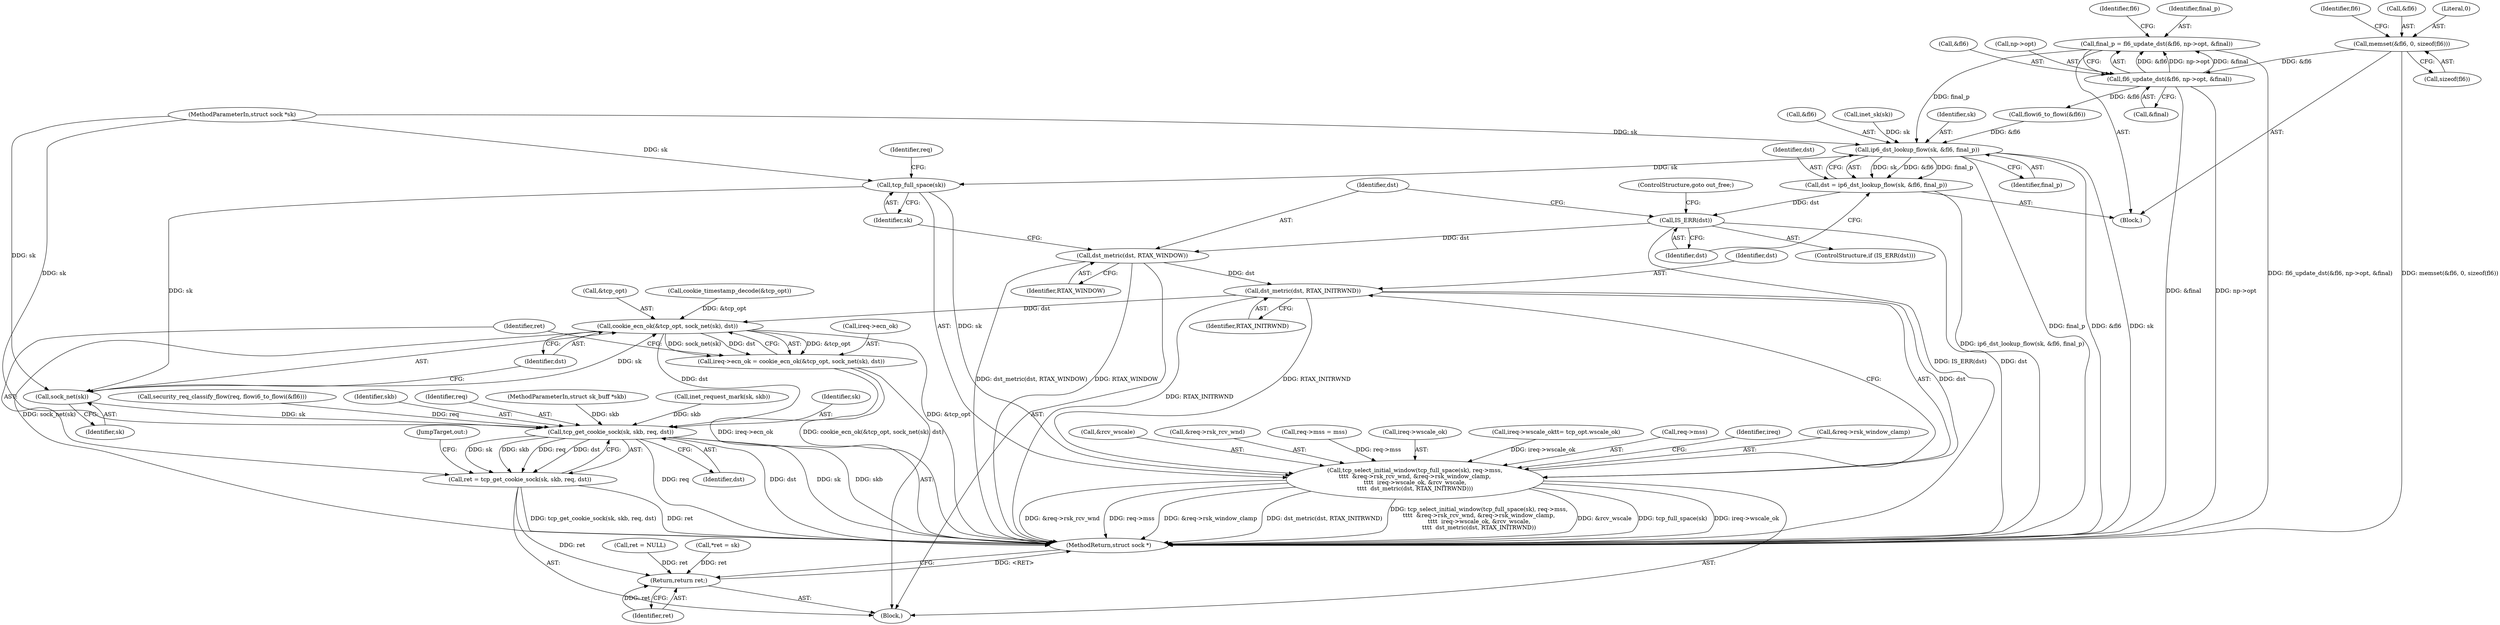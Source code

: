 digraph "1_linux_45f6fad84cc305103b28d73482b344d7f5b76f39_14@del" {
"1000443" [label="(Call,final_p = fl6_update_dst(&fl6, np->opt, &final))"];
"1000445" [label="(Call,fl6_update_dst(&fl6, np->opt, &final))"];
"1000425" [label="(Call,memset(&fl6, 0, sizeof(fl6)))"];
"1000496" [label="(Call,ip6_dst_lookup_flow(sk, &fl6, final_p))"];
"1000494" [label="(Call,dst = ip6_dst_lookup_flow(sk, &fl6, final_p))"];
"1000502" [label="(Call,IS_ERR(dst))"];
"1000505" [label="(Call,dst_metric(dst, RTAX_WINDOW))"];
"1000527" [label="(Call,dst_metric(dst, RTAX_INITRWND))"];
"1000508" [label="(Call,tcp_select_initial_window(tcp_full_space(sk), req->mss,\n\t\t\t\t  &req->rsk_rcv_wnd, &req->rsk_window_clamp,\n\t\t\t\t  ireq->wscale_ok, &rcv_wscale,\n\t\t\t\t  dst_metric(dst, RTAX_INITRWND)))"];
"1000539" [label="(Call,cookie_ecn_ok(&tcp_opt, sock_net(sk), dst))"];
"1000535" [label="(Call,ireq->ecn_ok = cookie_ecn_ok(&tcp_opt, sock_net(sk), dst))"];
"1000547" [label="(Call,tcp_get_cookie_sock(sk, skb, req, dst))"];
"1000545" [label="(Call,ret = tcp_get_cookie_sock(sk, skb, req, dst))"];
"1000553" [label="(Return,return ret;)"];
"1000509" [label="(Call,tcp_full_space(sk))"];
"1000542" [label="(Call,sock_net(sk))"];
"1000527" [label="(Call,dst_metric(dst, RTAX_INITRWND))"];
"1000545" [label="(Call,ret = tcp_get_cookie_sock(sk, skb, req, dst))"];
"1000498" [label="(Call,&fl6)"];
"1000428" [label="(Literal,0)"];
"1000553" [label="(Return,return ret;)"];
"1000554" [label="(Identifier,ret)"];
"1000542" [label="(Call,sock_net(sk))"];
"1000425" [label="(Call,memset(&fl6, 0, sizeof(fl6)))"];
"1000504" [label="(ControlStructure,goto out_free;)"];
"1000551" [label="(Identifier,dst)"];
"1000455" [label="(Identifier,fl6)"];
"1000433" [label="(Identifier,fl6)"];
"1000510" [label="(Identifier,sk)"];
"1000535" [label="(Call,ireq->ecn_ok = cookie_ecn_ok(&tcp_opt, sock_net(sk), dst))"];
"1000426" [label="(Call,&fl6)"];
"1000507" [label="(Identifier,RTAX_WINDOW)"];
"1000502" [label="(Call,IS_ERR(dst))"];
"1000525" [label="(Call,&rcv_wscale)"];
"1000494" [label="(Call,dst = ip6_dst_lookup_flow(sk, &fl6, final_p))"];
"1000508" [label="(Call,tcp_select_initial_window(tcp_full_space(sk), req->mss,\n\t\t\t\t  &req->rsk_rcv_wnd, &req->rsk_window_clamp,\n\t\t\t\t  ireq->wscale_ok, &rcv_wscale,\n\t\t\t\t  dst_metric(dst, RTAX_INITRWND)))"];
"1000106" [label="(Block,)"];
"1000351" [label="(Call,inet_request_mark(sk, skb))"];
"1000539" [label="(Call,cookie_ecn_ok(&tcp_opt, sock_net(sk), dst))"];
"1000514" [label="(Call,&req->rsk_rcv_wnd)"];
"1000529" [label="(Identifier,RTAX_INITRWND)"];
"1000231" [label="(Call,req->mss = mss)"];
"1000495" [label="(Identifier,dst)"];
"1000548" [label="(Identifier,sk)"];
"1000540" [label="(Call,&tcp_opt)"];
"1000522" [label="(Call,ireq->wscale_ok)"];
"1000445" [label="(Call,fl6_update_dst(&fl6, np->opt, &final))"];
"1000552" [label="(JumpTarget,out:)"];
"1000503" [label="(Identifier,dst)"];
"1000446" [label="(Call,&fl6)"];
"1000373" [label="(Call,ireq->wscale_ok\t\t= tcp_opt.wscale_ok)"];
"1000421" [label="(Block,)"];
"1000547" [label="(Call,tcp_get_cookie_sock(sk, skb, req, dst))"];
"1000512" [label="(Identifier,req)"];
"1000550" [label="(Identifier,req)"];
"1000198" [label="(Call,ret = NULL)"];
"1000194" [label="(Call,cookie_timestamp_decode(&tcp_opt))"];
"1000506" [label="(Identifier,dst)"];
"1000444" [label="(Identifier,final_p)"];
"1000496" [label="(Call,ip6_dst_lookup_flow(sk, &fl6, final_p))"];
"1000546" [label="(Identifier,ret)"];
"1000105" [label="(MethodParameterIn,struct sk_buff *skb)"];
"1000528" [label="(Identifier,dst)"];
"1000501" [label="(ControlStructure,if (IS_ERR(dst)))"];
"1000104" [label="(MethodParameterIn,struct sock *sk)"];
"1000448" [label="(Call,np->opt)"];
"1000511" [label="(Call,req->mss)"];
"1000532" [label="(Identifier,ireq)"];
"1000135" [label="(Call,*ret = sk)"];
"1000489" [label="(Call,security_req_classify_flow(req, flowi6_to_flowi(&fl6)))"];
"1000560" [label="(MethodReturn,struct sock *)"];
"1000518" [label="(Call,&req->rsk_window_clamp)"];
"1000549" [label="(Identifier,skb)"];
"1000451" [label="(Call,&final)"];
"1000491" [label="(Call,flowi6_to_flowi(&fl6))"];
"1000509" [label="(Call,tcp_full_space(sk))"];
"1000543" [label="(Identifier,sk)"];
"1000505" [label="(Call,dst_metric(dst, RTAX_WINDOW))"];
"1000536" [label="(Call,ireq->ecn_ok)"];
"1000429" [label="(Call,sizeof(fl6))"];
"1000486" [label="(Call,inet_sk(sk))"];
"1000443" [label="(Call,final_p = fl6_update_dst(&fl6, np->opt, &final))"];
"1000497" [label="(Identifier,sk)"];
"1000500" [label="(Identifier,final_p)"];
"1000544" [label="(Identifier,dst)"];
"1000443" -> "1000421"  [label="AST: "];
"1000443" -> "1000445"  [label="CFG: "];
"1000444" -> "1000443"  [label="AST: "];
"1000445" -> "1000443"  [label="AST: "];
"1000455" -> "1000443"  [label="CFG: "];
"1000443" -> "1000560"  [label="DDG: fl6_update_dst(&fl6, np->opt, &final)"];
"1000445" -> "1000443"  [label="DDG: &fl6"];
"1000445" -> "1000443"  [label="DDG: np->opt"];
"1000445" -> "1000443"  [label="DDG: &final"];
"1000443" -> "1000496"  [label="DDG: final_p"];
"1000445" -> "1000451"  [label="CFG: "];
"1000446" -> "1000445"  [label="AST: "];
"1000448" -> "1000445"  [label="AST: "];
"1000451" -> "1000445"  [label="AST: "];
"1000445" -> "1000560"  [label="DDG: &final"];
"1000445" -> "1000560"  [label="DDG: np->opt"];
"1000425" -> "1000445"  [label="DDG: &fl6"];
"1000445" -> "1000491"  [label="DDG: &fl6"];
"1000425" -> "1000421"  [label="AST: "];
"1000425" -> "1000429"  [label="CFG: "];
"1000426" -> "1000425"  [label="AST: "];
"1000428" -> "1000425"  [label="AST: "];
"1000429" -> "1000425"  [label="AST: "];
"1000433" -> "1000425"  [label="CFG: "];
"1000425" -> "1000560"  [label="DDG: memset(&fl6, 0, sizeof(fl6))"];
"1000496" -> "1000494"  [label="AST: "];
"1000496" -> "1000500"  [label="CFG: "];
"1000497" -> "1000496"  [label="AST: "];
"1000498" -> "1000496"  [label="AST: "];
"1000500" -> "1000496"  [label="AST: "];
"1000494" -> "1000496"  [label="CFG: "];
"1000496" -> "1000560"  [label="DDG: &fl6"];
"1000496" -> "1000560"  [label="DDG: sk"];
"1000496" -> "1000560"  [label="DDG: final_p"];
"1000496" -> "1000494"  [label="DDG: sk"];
"1000496" -> "1000494"  [label="DDG: &fl6"];
"1000496" -> "1000494"  [label="DDG: final_p"];
"1000486" -> "1000496"  [label="DDG: sk"];
"1000104" -> "1000496"  [label="DDG: sk"];
"1000491" -> "1000496"  [label="DDG: &fl6"];
"1000496" -> "1000509"  [label="DDG: sk"];
"1000494" -> "1000421"  [label="AST: "];
"1000495" -> "1000494"  [label="AST: "];
"1000503" -> "1000494"  [label="CFG: "];
"1000494" -> "1000560"  [label="DDG: ip6_dst_lookup_flow(sk, &fl6, final_p)"];
"1000494" -> "1000502"  [label="DDG: dst"];
"1000502" -> "1000501"  [label="AST: "];
"1000502" -> "1000503"  [label="CFG: "];
"1000503" -> "1000502"  [label="AST: "];
"1000504" -> "1000502"  [label="CFG: "];
"1000506" -> "1000502"  [label="CFG: "];
"1000502" -> "1000560"  [label="DDG: dst"];
"1000502" -> "1000560"  [label="DDG: IS_ERR(dst)"];
"1000502" -> "1000505"  [label="DDG: dst"];
"1000505" -> "1000106"  [label="AST: "];
"1000505" -> "1000507"  [label="CFG: "];
"1000506" -> "1000505"  [label="AST: "];
"1000507" -> "1000505"  [label="AST: "];
"1000510" -> "1000505"  [label="CFG: "];
"1000505" -> "1000560"  [label="DDG: RTAX_WINDOW"];
"1000505" -> "1000560"  [label="DDG: dst_metric(dst, RTAX_WINDOW)"];
"1000505" -> "1000527"  [label="DDG: dst"];
"1000527" -> "1000508"  [label="AST: "];
"1000527" -> "1000529"  [label="CFG: "];
"1000528" -> "1000527"  [label="AST: "];
"1000529" -> "1000527"  [label="AST: "];
"1000508" -> "1000527"  [label="CFG: "];
"1000527" -> "1000560"  [label="DDG: RTAX_INITRWND"];
"1000527" -> "1000508"  [label="DDG: dst"];
"1000527" -> "1000508"  [label="DDG: RTAX_INITRWND"];
"1000527" -> "1000539"  [label="DDG: dst"];
"1000508" -> "1000106"  [label="AST: "];
"1000509" -> "1000508"  [label="AST: "];
"1000511" -> "1000508"  [label="AST: "];
"1000514" -> "1000508"  [label="AST: "];
"1000518" -> "1000508"  [label="AST: "];
"1000522" -> "1000508"  [label="AST: "];
"1000525" -> "1000508"  [label="AST: "];
"1000532" -> "1000508"  [label="CFG: "];
"1000508" -> "1000560"  [label="DDG: &rcv_wscale"];
"1000508" -> "1000560"  [label="DDG: tcp_full_space(sk)"];
"1000508" -> "1000560"  [label="DDG: ireq->wscale_ok"];
"1000508" -> "1000560"  [label="DDG: &req->rsk_rcv_wnd"];
"1000508" -> "1000560"  [label="DDG: req->mss"];
"1000508" -> "1000560"  [label="DDG: &req->rsk_window_clamp"];
"1000508" -> "1000560"  [label="DDG: dst_metric(dst, RTAX_INITRWND)"];
"1000508" -> "1000560"  [label="DDG: tcp_select_initial_window(tcp_full_space(sk), req->mss,\n\t\t\t\t  &req->rsk_rcv_wnd, &req->rsk_window_clamp,\n\t\t\t\t  ireq->wscale_ok, &rcv_wscale,\n\t\t\t\t  dst_metric(dst, RTAX_INITRWND))"];
"1000509" -> "1000508"  [label="DDG: sk"];
"1000231" -> "1000508"  [label="DDG: req->mss"];
"1000373" -> "1000508"  [label="DDG: ireq->wscale_ok"];
"1000539" -> "1000535"  [label="AST: "];
"1000539" -> "1000544"  [label="CFG: "];
"1000540" -> "1000539"  [label="AST: "];
"1000542" -> "1000539"  [label="AST: "];
"1000544" -> "1000539"  [label="AST: "];
"1000535" -> "1000539"  [label="CFG: "];
"1000539" -> "1000560"  [label="DDG: &tcp_opt"];
"1000539" -> "1000560"  [label="DDG: sock_net(sk)"];
"1000539" -> "1000535"  [label="DDG: &tcp_opt"];
"1000539" -> "1000535"  [label="DDG: sock_net(sk)"];
"1000539" -> "1000535"  [label="DDG: dst"];
"1000194" -> "1000539"  [label="DDG: &tcp_opt"];
"1000542" -> "1000539"  [label="DDG: sk"];
"1000539" -> "1000547"  [label="DDG: dst"];
"1000535" -> "1000106"  [label="AST: "];
"1000536" -> "1000535"  [label="AST: "];
"1000546" -> "1000535"  [label="CFG: "];
"1000535" -> "1000560"  [label="DDG: ireq->ecn_ok"];
"1000535" -> "1000560"  [label="DDG: cookie_ecn_ok(&tcp_opt, sock_net(sk), dst)"];
"1000547" -> "1000545"  [label="AST: "];
"1000547" -> "1000551"  [label="CFG: "];
"1000548" -> "1000547"  [label="AST: "];
"1000549" -> "1000547"  [label="AST: "];
"1000550" -> "1000547"  [label="AST: "];
"1000551" -> "1000547"  [label="AST: "];
"1000545" -> "1000547"  [label="CFG: "];
"1000547" -> "1000560"  [label="DDG: req"];
"1000547" -> "1000560"  [label="DDG: sk"];
"1000547" -> "1000560"  [label="DDG: dst"];
"1000547" -> "1000560"  [label="DDG: skb"];
"1000547" -> "1000545"  [label="DDG: sk"];
"1000547" -> "1000545"  [label="DDG: skb"];
"1000547" -> "1000545"  [label="DDG: req"];
"1000547" -> "1000545"  [label="DDG: dst"];
"1000542" -> "1000547"  [label="DDG: sk"];
"1000104" -> "1000547"  [label="DDG: sk"];
"1000351" -> "1000547"  [label="DDG: skb"];
"1000105" -> "1000547"  [label="DDG: skb"];
"1000489" -> "1000547"  [label="DDG: req"];
"1000545" -> "1000106"  [label="AST: "];
"1000546" -> "1000545"  [label="AST: "];
"1000552" -> "1000545"  [label="CFG: "];
"1000545" -> "1000560"  [label="DDG: ret"];
"1000545" -> "1000560"  [label="DDG: tcp_get_cookie_sock(sk, skb, req, dst)"];
"1000545" -> "1000553"  [label="DDG: ret"];
"1000553" -> "1000106"  [label="AST: "];
"1000553" -> "1000554"  [label="CFG: "];
"1000554" -> "1000553"  [label="AST: "];
"1000560" -> "1000553"  [label="CFG: "];
"1000553" -> "1000560"  [label="DDG: <RET>"];
"1000554" -> "1000553"  [label="DDG: ret"];
"1000198" -> "1000553"  [label="DDG: ret"];
"1000135" -> "1000553"  [label="DDG: ret"];
"1000509" -> "1000510"  [label="CFG: "];
"1000510" -> "1000509"  [label="AST: "];
"1000512" -> "1000509"  [label="CFG: "];
"1000104" -> "1000509"  [label="DDG: sk"];
"1000509" -> "1000542"  [label="DDG: sk"];
"1000542" -> "1000543"  [label="CFG: "];
"1000543" -> "1000542"  [label="AST: "];
"1000544" -> "1000542"  [label="CFG: "];
"1000104" -> "1000542"  [label="DDG: sk"];
}
